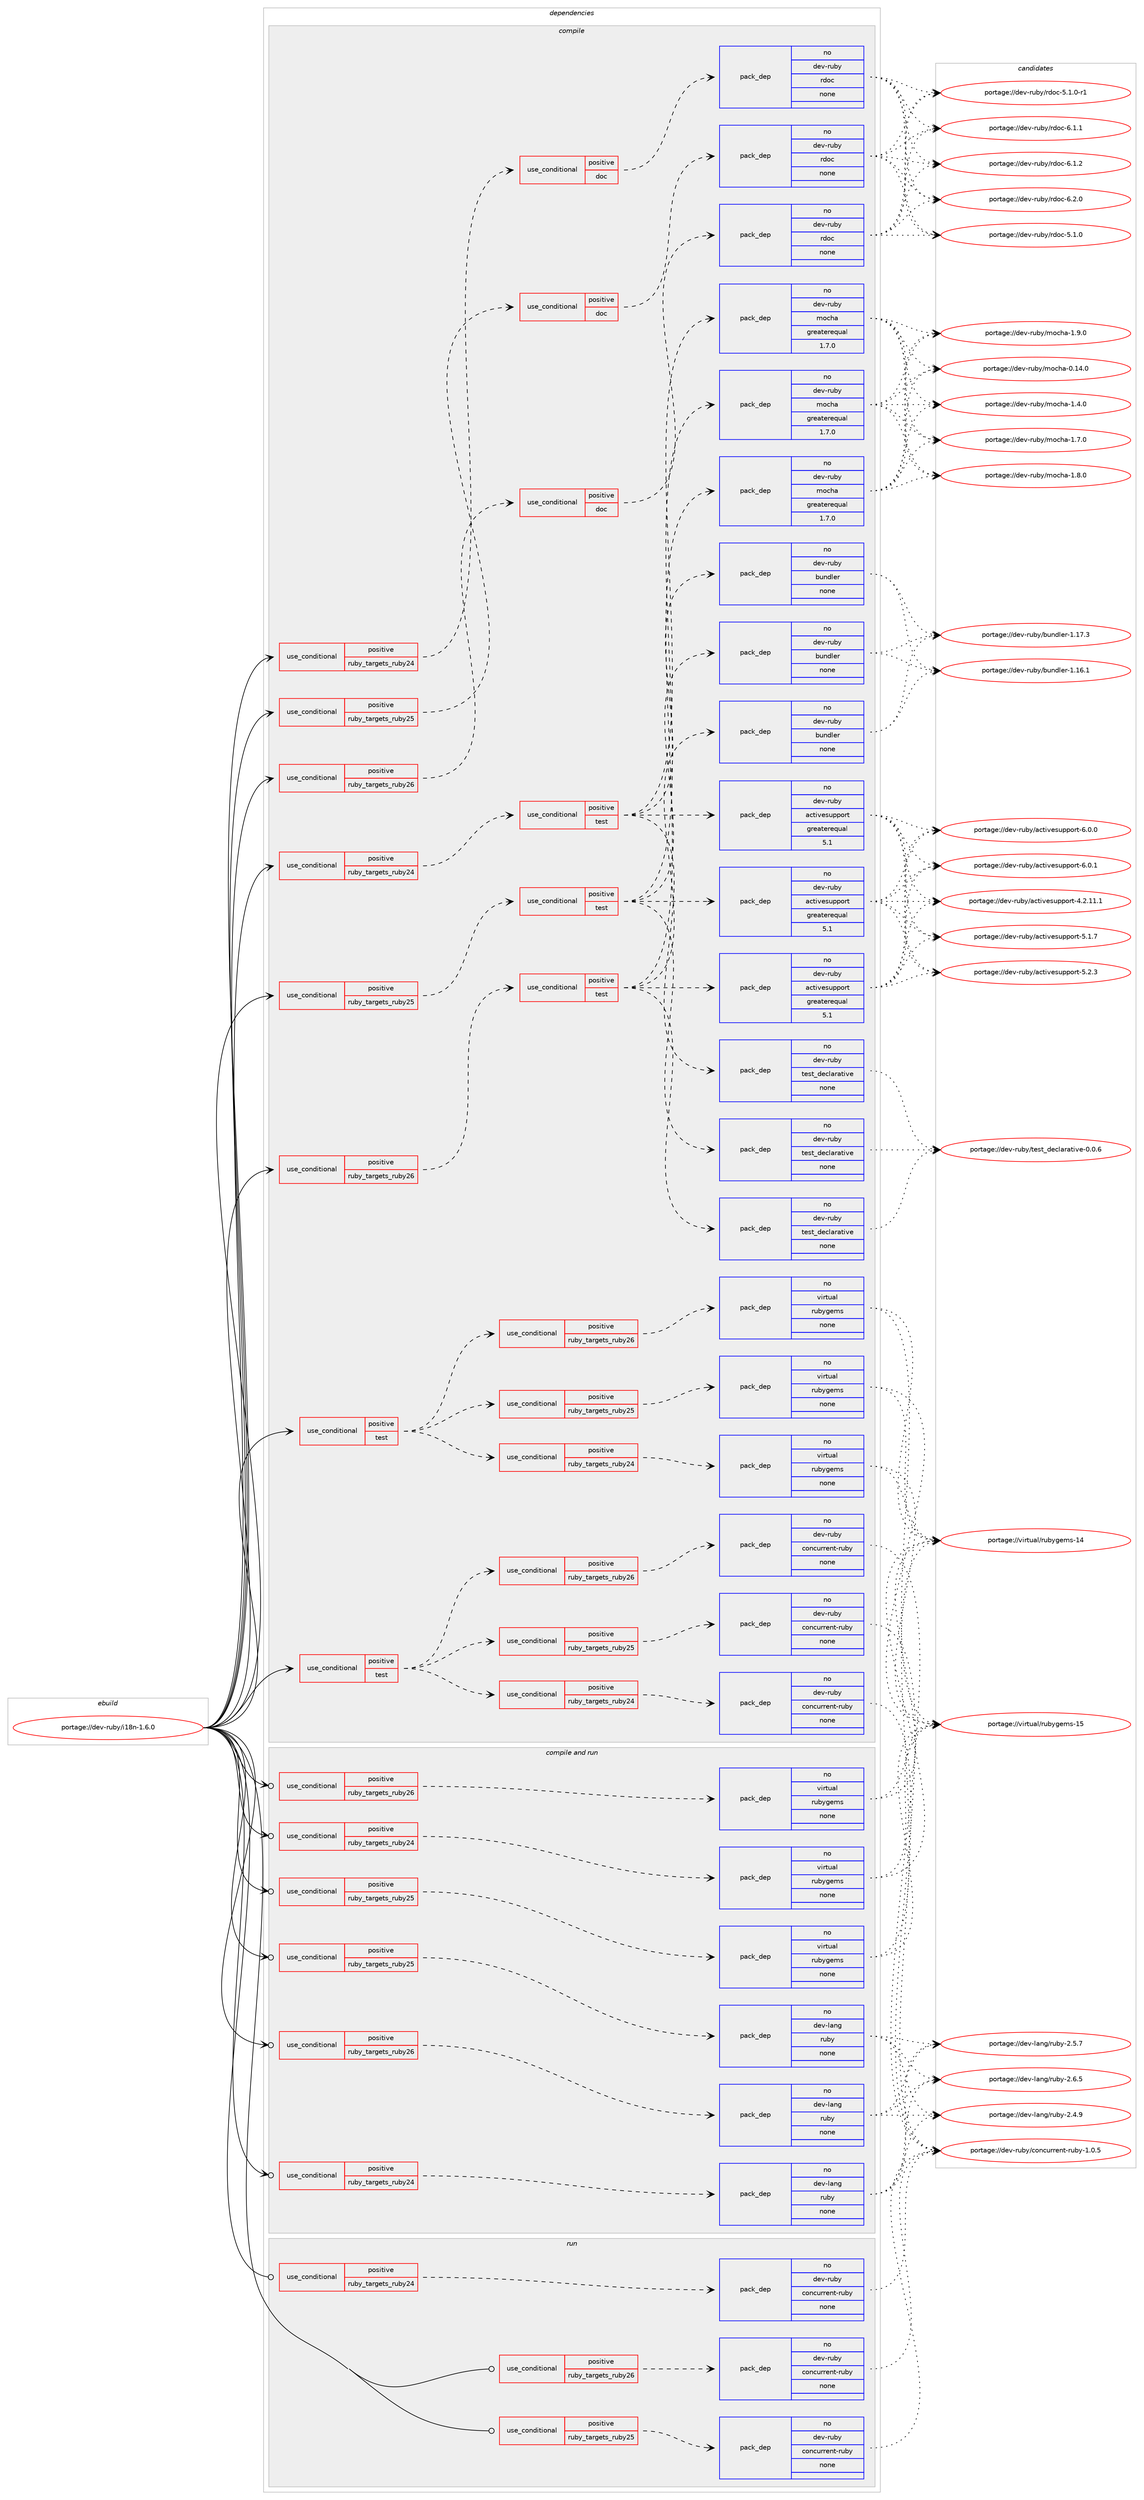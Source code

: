 digraph prolog {

# *************
# Graph options
# *************

newrank=true;
concentrate=true;
compound=true;
graph [rankdir=LR,fontname=Helvetica,fontsize=10,ranksep=1.5];#, ranksep=2.5, nodesep=0.2];
edge  [arrowhead=vee];
node  [fontname=Helvetica,fontsize=10];

# **********
# The ebuild
# **********

subgraph cluster_leftcol {
color=gray;
rank=same;
label=<<i>ebuild</i>>;
id [label="portage://dev-ruby/i18n-1.6.0", color=red, width=4, href="../dev-ruby/i18n-1.6.0.svg"];
}

# ****************
# The dependencies
# ****************

subgraph cluster_midcol {
color=gray;
label=<<i>dependencies</i>>;
subgraph cluster_compile {
fillcolor="#eeeeee";
style=filled;
label=<<i>compile</i>>;
subgraph cond54108 {
dependency224854 [label=<<TABLE BORDER="0" CELLBORDER="1" CELLSPACING="0" CELLPADDING="4"><TR><TD ROWSPAN="3" CELLPADDING="10">use_conditional</TD></TR><TR><TD>positive</TD></TR><TR><TD>ruby_targets_ruby24</TD></TR></TABLE>>, shape=none, color=red];
subgraph cond54109 {
dependency224855 [label=<<TABLE BORDER="0" CELLBORDER="1" CELLSPACING="0" CELLPADDING="4"><TR><TD ROWSPAN="3" CELLPADDING="10">use_conditional</TD></TR><TR><TD>positive</TD></TR><TR><TD>doc</TD></TR></TABLE>>, shape=none, color=red];
subgraph pack167256 {
dependency224856 [label=<<TABLE BORDER="0" CELLBORDER="1" CELLSPACING="0" CELLPADDING="4" WIDTH="220"><TR><TD ROWSPAN="6" CELLPADDING="30">pack_dep</TD></TR><TR><TD WIDTH="110">no</TD></TR><TR><TD>dev-ruby</TD></TR><TR><TD>rdoc</TD></TR><TR><TD>none</TD></TR><TR><TD></TD></TR></TABLE>>, shape=none, color=blue];
}
dependency224855:e -> dependency224856:w [weight=20,style="dashed",arrowhead="vee"];
}
dependency224854:e -> dependency224855:w [weight=20,style="dashed",arrowhead="vee"];
}
id:e -> dependency224854:w [weight=20,style="solid",arrowhead="vee"];
subgraph cond54110 {
dependency224857 [label=<<TABLE BORDER="0" CELLBORDER="1" CELLSPACING="0" CELLPADDING="4"><TR><TD ROWSPAN="3" CELLPADDING="10">use_conditional</TD></TR><TR><TD>positive</TD></TR><TR><TD>ruby_targets_ruby24</TD></TR></TABLE>>, shape=none, color=red];
subgraph cond54111 {
dependency224858 [label=<<TABLE BORDER="0" CELLBORDER="1" CELLSPACING="0" CELLPADDING="4"><TR><TD ROWSPAN="3" CELLPADDING="10">use_conditional</TD></TR><TR><TD>positive</TD></TR><TR><TD>test</TD></TR></TABLE>>, shape=none, color=red];
subgraph pack167257 {
dependency224859 [label=<<TABLE BORDER="0" CELLBORDER="1" CELLSPACING="0" CELLPADDING="4" WIDTH="220"><TR><TD ROWSPAN="6" CELLPADDING="30">pack_dep</TD></TR><TR><TD WIDTH="110">no</TD></TR><TR><TD>dev-ruby</TD></TR><TR><TD>activesupport</TD></TR><TR><TD>greaterequal</TD></TR><TR><TD>5.1</TD></TR></TABLE>>, shape=none, color=blue];
}
dependency224858:e -> dependency224859:w [weight=20,style="dashed",arrowhead="vee"];
subgraph pack167258 {
dependency224860 [label=<<TABLE BORDER="0" CELLBORDER="1" CELLSPACING="0" CELLPADDING="4" WIDTH="220"><TR><TD ROWSPAN="6" CELLPADDING="30">pack_dep</TD></TR><TR><TD WIDTH="110">no</TD></TR><TR><TD>dev-ruby</TD></TR><TR><TD>bundler</TD></TR><TR><TD>none</TD></TR><TR><TD></TD></TR></TABLE>>, shape=none, color=blue];
}
dependency224858:e -> dependency224860:w [weight=20,style="dashed",arrowhead="vee"];
subgraph pack167259 {
dependency224861 [label=<<TABLE BORDER="0" CELLBORDER="1" CELLSPACING="0" CELLPADDING="4" WIDTH="220"><TR><TD ROWSPAN="6" CELLPADDING="30">pack_dep</TD></TR><TR><TD WIDTH="110">no</TD></TR><TR><TD>dev-ruby</TD></TR><TR><TD>mocha</TD></TR><TR><TD>greaterequal</TD></TR><TR><TD>1.7.0</TD></TR></TABLE>>, shape=none, color=blue];
}
dependency224858:e -> dependency224861:w [weight=20,style="dashed",arrowhead="vee"];
subgraph pack167260 {
dependency224862 [label=<<TABLE BORDER="0" CELLBORDER="1" CELLSPACING="0" CELLPADDING="4" WIDTH="220"><TR><TD ROWSPAN="6" CELLPADDING="30">pack_dep</TD></TR><TR><TD WIDTH="110">no</TD></TR><TR><TD>dev-ruby</TD></TR><TR><TD>test_declarative</TD></TR><TR><TD>none</TD></TR><TR><TD></TD></TR></TABLE>>, shape=none, color=blue];
}
dependency224858:e -> dependency224862:w [weight=20,style="dashed",arrowhead="vee"];
}
dependency224857:e -> dependency224858:w [weight=20,style="dashed",arrowhead="vee"];
}
id:e -> dependency224857:w [weight=20,style="solid",arrowhead="vee"];
subgraph cond54112 {
dependency224863 [label=<<TABLE BORDER="0" CELLBORDER="1" CELLSPACING="0" CELLPADDING="4"><TR><TD ROWSPAN="3" CELLPADDING="10">use_conditional</TD></TR><TR><TD>positive</TD></TR><TR><TD>ruby_targets_ruby25</TD></TR></TABLE>>, shape=none, color=red];
subgraph cond54113 {
dependency224864 [label=<<TABLE BORDER="0" CELLBORDER="1" CELLSPACING="0" CELLPADDING="4"><TR><TD ROWSPAN="3" CELLPADDING="10">use_conditional</TD></TR><TR><TD>positive</TD></TR><TR><TD>doc</TD></TR></TABLE>>, shape=none, color=red];
subgraph pack167261 {
dependency224865 [label=<<TABLE BORDER="0" CELLBORDER="1" CELLSPACING="0" CELLPADDING="4" WIDTH="220"><TR><TD ROWSPAN="6" CELLPADDING="30">pack_dep</TD></TR><TR><TD WIDTH="110">no</TD></TR><TR><TD>dev-ruby</TD></TR><TR><TD>rdoc</TD></TR><TR><TD>none</TD></TR><TR><TD></TD></TR></TABLE>>, shape=none, color=blue];
}
dependency224864:e -> dependency224865:w [weight=20,style="dashed",arrowhead="vee"];
}
dependency224863:e -> dependency224864:w [weight=20,style="dashed",arrowhead="vee"];
}
id:e -> dependency224863:w [weight=20,style="solid",arrowhead="vee"];
subgraph cond54114 {
dependency224866 [label=<<TABLE BORDER="0" CELLBORDER="1" CELLSPACING="0" CELLPADDING="4"><TR><TD ROWSPAN="3" CELLPADDING="10">use_conditional</TD></TR><TR><TD>positive</TD></TR><TR><TD>ruby_targets_ruby25</TD></TR></TABLE>>, shape=none, color=red];
subgraph cond54115 {
dependency224867 [label=<<TABLE BORDER="0" CELLBORDER="1" CELLSPACING="0" CELLPADDING="4"><TR><TD ROWSPAN="3" CELLPADDING="10">use_conditional</TD></TR><TR><TD>positive</TD></TR><TR><TD>test</TD></TR></TABLE>>, shape=none, color=red];
subgraph pack167262 {
dependency224868 [label=<<TABLE BORDER="0" CELLBORDER="1" CELLSPACING="0" CELLPADDING="4" WIDTH="220"><TR><TD ROWSPAN="6" CELLPADDING="30">pack_dep</TD></TR><TR><TD WIDTH="110">no</TD></TR><TR><TD>dev-ruby</TD></TR><TR><TD>activesupport</TD></TR><TR><TD>greaterequal</TD></TR><TR><TD>5.1</TD></TR></TABLE>>, shape=none, color=blue];
}
dependency224867:e -> dependency224868:w [weight=20,style="dashed",arrowhead="vee"];
subgraph pack167263 {
dependency224869 [label=<<TABLE BORDER="0" CELLBORDER="1" CELLSPACING="0" CELLPADDING="4" WIDTH="220"><TR><TD ROWSPAN="6" CELLPADDING="30">pack_dep</TD></TR><TR><TD WIDTH="110">no</TD></TR><TR><TD>dev-ruby</TD></TR><TR><TD>bundler</TD></TR><TR><TD>none</TD></TR><TR><TD></TD></TR></TABLE>>, shape=none, color=blue];
}
dependency224867:e -> dependency224869:w [weight=20,style="dashed",arrowhead="vee"];
subgraph pack167264 {
dependency224870 [label=<<TABLE BORDER="0" CELLBORDER="1" CELLSPACING="0" CELLPADDING="4" WIDTH="220"><TR><TD ROWSPAN="6" CELLPADDING="30">pack_dep</TD></TR><TR><TD WIDTH="110">no</TD></TR><TR><TD>dev-ruby</TD></TR><TR><TD>mocha</TD></TR><TR><TD>greaterequal</TD></TR><TR><TD>1.7.0</TD></TR></TABLE>>, shape=none, color=blue];
}
dependency224867:e -> dependency224870:w [weight=20,style="dashed",arrowhead="vee"];
subgraph pack167265 {
dependency224871 [label=<<TABLE BORDER="0" CELLBORDER="1" CELLSPACING="0" CELLPADDING="4" WIDTH="220"><TR><TD ROWSPAN="6" CELLPADDING="30">pack_dep</TD></TR><TR><TD WIDTH="110">no</TD></TR><TR><TD>dev-ruby</TD></TR><TR><TD>test_declarative</TD></TR><TR><TD>none</TD></TR><TR><TD></TD></TR></TABLE>>, shape=none, color=blue];
}
dependency224867:e -> dependency224871:w [weight=20,style="dashed",arrowhead="vee"];
}
dependency224866:e -> dependency224867:w [weight=20,style="dashed",arrowhead="vee"];
}
id:e -> dependency224866:w [weight=20,style="solid",arrowhead="vee"];
subgraph cond54116 {
dependency224872 [label=<<TABLE BORDER="0" CELLBORDER="1" CELLSPACING="0" CELLPADDING="4"><TR><TD ROWSPAN="3" CELLPADDING="10">use_conditional</TD></TR><TR><TD>positive</TD></TR><TR><TD>ruby_targets_ruby26</TD></TR></TABLE>>, shape=none, color=red];
subgraph cond54117 {
dependency224873 [label=<<TABLE BORDER="0" CELLBORDER="1" CELLSPACING="0" CELLPADDING="4"><TR><TD ROWSPAN="3" CELLPADDING="10">use_conditional</TD></TR><TR><TD>positive</TD></TR><TR><TD>doc</TD></TR></TABLE>>, shape=none, color=red];
subgraph pack167266 {
dependency224874 [label=<<TABLE BORDER="0" CELLBORDER="1" CELLSPACING="0" CELLPADDING="4" WIDTH="220"><TR><TD ROWSPAN="6" CELLPADDING="30">pack_dep</TD></TR><TR><TD WIDTH="110">no</TD></TR><TR><TD>dev-ruby</TD></TR><TR><TD>rdoc</TD></TR><TR><TD>none</TD></TR><TR><TD></TD></TR></TABLE>>, shape=none, color=blue];
}
dependency224873:e -> dependency224874:w [weight=20,style="dashed",arrowhead="vee"];
}
dependency224872:e -> dependency224873:w [weight=20,style="dashed",arrowhead="vee"];
}
id:e -> dependency224872:w [weight=20,style="solid",arrowhead="vee"];
subgraph cond54118 {
dependency224875 [label=<<TABLE BORDER="0" CELLBORDER="1" CELLSPACING="0" CELLPADDING="4"><TR><TD ROWSPAN="3" CELLPADDING="10">use_conditional</TD></TR><TR><TD>positive</TD></TR><TR><TD>ruby_targets_ruby26</TD></TR></TABLE>>, shape=none, color=red];
subgraph cond54119 {
dependency224876 [label=<<TABLE BORDER="0" CELLBORDER="1" CELLSPACING="0" CELLPADDING="4"><TR><TD ROWSPAN="3" CELLPADDING="10">use_conditional</TD></TR><TR><TD>positive</TD></TR><TR><TD>test</TD></TR></TABLE>>, shape=none, color=red];
subgraph pack167267 {
dependency224877 [label=<<TABLE BORDER="0" CELLBORDER="1" CELLSPACING="0" CELLPADDING="4" WIDTH="220"><TR><TD ROWSPAN="6" CELLPADDING="30">pack_dep</TD></TR><TR><TD WIDTH="110">no</TD></TR><TR><TD>dev-ruby</TD></TR><TR><TD>activesupport</TD></TR><TR><TD>greaterequal</TD></TR><TR><TD>5.1</TD></TR></TABLE>>, shape=none, color=blue];
}
dependency224876:e -> dependency224877:w [weight=20,style="dashed",arrowhead="vee"];
subgraph pack167268 {
dependency224878 [label=<<TABLE BORDER="0" CELLBORDER="1" CELLSPACING="0" CELLPADDING="4" WIDTH="220"><TR><TD ROWSPAN="6" CELLPADDING="30">pack_dep</TD></TR><TR><TD WIDTH="110">no</TD></TR><TR><TD>dev-ruby</TD></TR><TR><TD>bundler</TD></TR><TR><TD>none</TD></TR><TR><TD></TD></TR></TABLE>>, shape=none, color=blue];
}
dependency224876:e -> dependency224878:w [weight=20,style="dashed",arrowhead="vee"];
subgraph pack167269 {
dependency224879 [label=<<TABLE BORDER="0" CELLBORDER="1" CELLSPACING="0" CELLPADDING="4" WIDTH="220"><TR><TD ROWSPAN="6" CELLPADDING="30">pack_dep</TD></TR><TR><TD WIDTH="110">no</TD></TR><TR><TD>dev-ruby</TD></TR><TR><TD>mocha</TD></TR><TR><TD>greaterequal</TD></TR><TR><TD>1.7.0</TD></TR></TABLE>>, shape=none, color=blue];
}
dependency224876:e -> dependency224879:w [weight=20,style="dashed",arrowhead="vee"];
subgraph pack167270 {
dependency224880 [label=<<TABLE BORDER="0" CELLBORDER="1" CELLSPACING="0" CELLPADDING="4" WIDTH="220"><TR><TD ROWSPAN="6" CELLPADDING="30">pack_dep</TD></TR><TR><TD WIDTH="110">no</TD></TR><TR><TD>dev-ruby</TD></TR><TR><TD>test_declarative</TD></TR><TR><TD>none</TD></TR><TR><TD></TD></TR></TABLE>>, shape=none, color=blue];
}
dependency224876:e -> dependency224880:w [weight=20,style="dashed",arrowhead="vee"];
}
dependency224875:e -> dependency224876:w [weight=20,style="dashed",arrowhead="vee"];
}
id:e -> dependency224875:w [weight=20,style="solid",arrowhead="vee"];
subgraph cond54120 {
dependency224881 [label=<<TABLE BORDER="0" CELLBORDER="1" CELLSPACING="0" CELLPADDING="4"><TR><TD ROWSPAN="3" CELLPADDING="10">use_conditional</TD></TR><TR><TD>positive</TD></TR><TR><TD>test</TD></TR></TABLE>>, shape=none, color=red];
subgraph cond54121 {
dependency224882 [label=<<TABLE BORDER="0" CELLBORDER="1" CELLSPACING="0" CELLPADDING="4"><TR><TD ROWSPAN="3" CELLPADDING="10">use_conditional</TD></TR><TR><TD>positive</TD></TR><TR><TD>ruby_targets_ruby24</TD></TR></TABLE>>, shape=none, color=red];
subgraph pack167271 {
dependency224883 [label=<<TABLE BORDER="0" CELLBORDER="1" CELLSPACING="0" CELLPADDING="4" WIDTH="220"><TR><TD ROWSPAN="6" CELLPADDING="30">pack_dep</TD></TR><TR><TD WIDTH="110">no</TD></TR><TR><TD>dev-ruby</TD></TR><TR><TD>concurrent-ruby</TD></TR><TR><TD>none</TD></TR><TR><TD></TD></TR></TABLE>>, shape=none, color=blue];
}
dependency224882:e -> dependency224883:w [weight=20,style="dashed",arrowhead="vee"];
}
dependency224881:e -> dependency224882:w [weight=20,style="dashed",arrowhead="vee"];
subgraph cond54122 {
dependency224884 [label=<<TABLE BORDER="0" CELLBORDER="1" CELLSPACING="0" CELLPADDING="4"><TR><TD ROWSPAN="3" CELLPADDING="10">use_conditional</TD></TR><TR><TD>positive</TD></TR><TR><TD>ruby_targets_ruby25</TD></TR></TABLE>>, shape=none, color=red];
subgraph pack167272 {
dependency224885 [label=<<TABLE BORDER="0" CELLBORDER="1" CELLSPACING="0" CELLPADDING="4" WIDTH="220"><TR><TD ROWSPAN="6" CELLPADDING="30">pack_dep</TD></TR><TR><TD WIDTH="110">no</TD></TR><TR><TD>dev-ruby</TD></TR><TR><TD>concurrent-ruby</TD></TR><TR><TD>none</TD></TR><TR><TD></TD></TR></TABLE>>, shape=none, color=blue];
}
dependency224884:e -> dependency224885:w [weight=20,style="dashed",arrowhead="vee"];
}
dependency224881:e -> dependency224884:w [weight=20,style="dashed",arrowhead="vee"];
subgraph cond54123 {
dependency224886 [label=<<TABLE BORDER="0" CELLBORDER="1" CELLSPACING="0" CELLPADDING="4"><TR><TD ROWSPAN="3" CELLPADDING="10">use_conditional</TD></TR><TR><TD>positive</TD></TR><TR><TD>ruby_targets_ruby26</TD></TR></TABLE>>, shape=none, color=red];
subgraph pack167273 {
dependency224887 [label=<<TABLE BORDER="0" CELLBORDER="1" CELLSPACING="0" CELLPADDING="4" WIDTH="220"><TR><TD ROWSPAN="6" CELLPADDING="30">pack_dep</TD></TR><TR><TD WIDTH="110">no</TD></TR><TR><TD>dev-ruby</TD></TR><TR><TD>concurrent-ruby</TD></TR><TR><TD>none</TD></TR><TR><TD></TD></TR></TABLE>>, shape=none, color=blue];
}
dependency224886:e -> dependency224887:w [weight=20,style="dashed",arrowhead="vee"];
}
dependency224881:e -> dependency224886:w [weight=20,style="dashed",arrowhead="vee"];
}
id:e -> dependency224881:w [weight=20,style="solid",arrowhead="vee"];
subgraph cond54124 {
dependency224888 [label=<<TABLE BORDER="0" CELLBORDER="1" CELLSPACING="0" CELLPADDING="4"><TR><TD ROWSPAN="3" CELLPADDING="10">use_conditional</TD></TR><TR><TD>positive</TD></TR><TR><TD>test</TD></TR></TABLE>>, shape=none, color=red];
subgraph cond54125 {
dependency224889 [label=<<TABLE BORDER="0" CELLBORDER="1" CELLSPACING="0" CELLPADDING="4"><TR><TD ROWSPAN="3" CELLPADDING="10">use_conditional</TD></TR><TR><TD>positive</TD></TR><TR><TD>ruby_targets_ruby24</TD></TR></TABLE>>, shape=none, color=red];
subgraph pack167274 {
dependency224890 [label=<<TABLE BORDER="0" CELLBORDER="1" CELLSPACING="0" CELLPADDING="4" WIDTH="220"><TR><TD ROWSPAN="6" CELLPADDING="30">pack_dep</TD></TR><TR><TD WIDTH="110">no</TD></TR><TR><TD>virtual</TD></TR><TR><TD>rubygems</TD></TR><TR><TD>none</TD></TR><TR><TD></TD></TR></TABLE>>, shape=none, color=blue];
}
dependency224889:e -> dependency224890:w [weight=20,style="dashed",arrowhead="vee"];
}
dependency224888:e -> dependency224889:w [weight=20,style="dashed",arrowhead="vee"];
subgraph cond54126 {
dependency224891 [label=<<TABLE BORDER="0" CELLBORDER="1" CELLSPACING="0" CELLPADDING="4"><TR><TD ROWSPAN="3" CELLPADDING="10">use_conditional</TD></TR><TR><TD>positive</TD></TR><TR><TD>ruby_targets_ruby25</TD></TR></TABLE>>, shape=none, color=red];
subgraph pack167275 {
dependency224892 [label=<<TABLE BORDER="0" CELLBORDER="1" CELLSPACING="0" CELLPADDING="4" WIDTH="220"><TR><TD ROWSPAN="6" CELLPADDING="30">pack_dep</TD></TR><TR><TD WIDTH="110">no</TD></TR><TR><TD>virtual</TD></TR><TR><TD>rubygems</TD></TR><TR><TD>none</TD></TR><TR><TD></TD></TR></TABLE>>, shape=none, color=blue];
}
dependency224891:e -> dependency224892:w [weight=20,style="dashed",arrowhead="vee"];
}
dependency224888:e -> dependency224891:w [weight=20,style="dashed",arrowhead="vee"];
subgraph cond54127 {
dependency224893 [label=<<TABLE BORDER="0" CELLBORDER="1" CELLSPACING="0" CELLPADDING="4"><TR><TD ROWSPAN="3" CELLPADDING="10">use_conditional</TD></TR><TR><TD>positive</TD></TR><TR><TD>ruby_targets_ruby26</TD></TR></TABLE>>, shape=none, color=red];
subgraph pack167276 {
dependency224894 [label=<<TABLE BORDER="0" CELLBORDER="1" CELLSPACING="0" CELLPADDING="4" WIDTH="220"><TR><TD ROWSPAN="6" CELLPADDING="30">pack_dep</TD></TR><TR><TD WIDTH="110">no</TD></TR><TR><TD>virtual</TD></TR><TR><TD>rubygems</TD></TR><TR><TD>none</TD></TR><TR><TD></TD></TR></TABLE>>, shape=none, color=blue];
}
dependency224893:e -> dependency224894:w [weight=20,style="dashed",arrowhead="vee"];
}
dependency224888:e -> dependency224893:w [weight=20,style="dashed",arrowhead="vee"];
}
id:e -> dependency224888:w [weight=20,style="solid",arrowhead="vee"];
}
subgraph cluster_compileandrun {
fillcolor="#eeeeee";
style=filled;
label=<<i>compile and run</i>>;
subgraph cond54128 {
dependency224895 [label=<<TABLE BORDER="0" CELLBORDER="1" CELLSPACING="0" CELLPADDING="4"><TR><TD ROWSPAN="3" CELLPADDING="10">use_conditional</TD></TR><TR><TD>positive</TD></TR><TR><TD>ruby_targets_ruby24</TD></TR></TABLE>>, shape=none, color=red];
subgraph pack167277 {
dependency224896 [label=<<TABLE BORDER="0" CELLBORDER="1" CELLSPACING="0" CELLPADDING="4" WIDTH="220"><TR><TD ROWSPAN="6" CELLPADDING="30">pack_dep</TD></TR><TR><TD WIDTH="110">no</TD></TR><TR><TD>dev-lang</TD></TR><TR><TD>ruby</TD></TR><TR><TD>none</TD></TR><TR><TD></TD></TR></TABLE>>, shape=none, color=blue];
}
dependency224895:e -> dependency224896:w [weight=20,style="dashed",arrowhead="vee"];
}
id:e -> dependency224895:w [weight=20,style="solid",arrowhead="odotvee"];
subgraph cond54129 {
dependency224897 [label=<<TABLE BORDER="0" CELLBORDER="1" CELLSPACING="0" CELLPADDING="4"><TR><TD ROWSPAN="3" CELLPADDING="10">use_conditional</TD></TR><TR><TD>positive</TD></TR><TR><TD>ruby_targets_ruby24</TD></TR></TABLE>>, shape=none, color=red];
subgraph pack167278 {
dependency224898 [label=<<TABLE BORDER="0" CELLBORDER="1" CELLSPACING="0" CELLPADDING="4" WIDTH="220"><TR><TD ROWSPAN="6" CELLPADDING="30">pack_dep</TD></TR><TR><TD WIDTH="110">no</TD></TR><TR><TD>virtual</TD></TR><TR><TD>rubygems</TD></TR><TR><TD>none</TD></TR><TR><TD></TD></TR></TABLE>>, shape=none, color=blue];
}
dependency224897:e -> dependency224898:w [weight=20,style="dashed",arrowhead="vee"];
}
id:e -> dependency224897:w [weight=20,style="solid",arrowhead="odotvee"];
subgraph cond54130 {
dependency224899 [label=<<TABLE BORDER="0" CELLBORDER="1" CELLSPACING="0" CELLPADDING="4"><TR><TD ROWSPAN="3" CELLPADDING="10">use_conditional</TD></TR><TR><TD>positive</TD></TR><TR><TD>ruby_targets_ruby25</TD></TR></TABLE>>, shape=none, color=red];
subgraph pack167279 {
dependency224900 [label=<<TABLE BORDER="0" CELLBORDER="1" CELLSPACING="0" CELLPADDING="4" WIDTH="220"><TR><TD ROWSPAN="6" CELLPADDING="30">pack_dep</TD></TR><TR><TD WIDTH="110">no</TD></TR><TR><TD>dev-lang</TD></TR><TR><TD>ruby</TD></TR><TR><TD>none</TD></TR><TR><TD></TD></TR></TABLE>>, shape=none, color=blue];
}
dependency224899:e -> dependency224900:w [weight=20,style="dashed",arrowhead="vee"];
}
id:e -> dependency224899:w [weight=20,style="solid",arrowhead="odotvee"];
subgraph cond54131 {
dependency224901 [label=<<TABLE BORDER="0" CELLBORDER="1" CELLSPACING="0" CELLPADDING="4"><TR><TD ROWSPAN="3" CELLPADDING="10">use_conditional</TD></TR><TR><TD>positive</TD></TR><TR><TD>ruby_targets_ruby25</TD></TR></TABLE>>, shape=none, color=red];
subgraph pack167280 {
dependency224902 [label=<<TABLE BORDER="0" CELLBORDER="1" CELLSPACING="0" CELLPADDING="4" WIDTH="220"><TR><TD ROWSPAN="6" CELLPADDING="30">pack_dep</TD></TR><TR><TD WIDTH="110">no</TD></TR><TR><TD>virtual</TD></TR><TR><TD>rubygems</TD></TR><TR><TD>none</TD></TR><TR><TD></TD></TR></TABLE>>, shape=none, color=blue];
}
dependency224901:e -> dependency224902:w [weight=20,style="dashed",arrowhead="vee"];
}
id:e -> dependency224901:w [weight=20,style="solid",arrowhead="odotvee"];
subgraph cond54132 {
dependency224903 [label=<<TABLE BORDER="0" CELLBORDER="1" CELLSPACING="0" CELLPADDING="4"><TR><TD ROWSPAN="3" CELLPADDING="10">use_conditional</TD></TR><TR><TD>positive</TD></TR><TR><TD>ruby_targets_ruby26</TD></TR></TABLE>>, shape=none, color=red];
subgraph pack167281 {
dependency224904 [label=<<TABLE BORDER="0" CELLBORDER="1" CELLSPACING="0" CELLPADDING="4" WIDTH="220"><TR><TD ROWSPAN="6" CELLPADDING="30">pack_dep</TD></TR><TR><TD WIDTH="110">no</TD></TR><TR><TD>dev-lang</TD></TR><TR><TD>ruby</TD></TR><TR><TD>none</TD></TR><TR><TD></TD></TR></TABLE>>, shape=none, color=blue];
}
dependency224903:e -> dependency224904:w [weight=20,style="dashed",arrowhead="vee"];
}
id:e -> dependency224903:w [weight=20,style="solid",arrowhead="odotvee"];
subgraph cond54133 {
dependency224905 [label=<<TABLE BORDER="0" CELLBORDER="1" CELLSPACING="0" CELLPADDING="4"><TR><TD ROWSPAN="3" CELLPADDING="10">use_conditional</TD></TR><TR><TD>positive</TD></TR><TR><TD>ruby_targets_ruby26</TD></TR></TABLE>>, shape=none, color=red];
subgraph pack167282 {
dependency224906 [label=<<TABLE BORDER="0" CELLBORDER="1" CELLSPACING="0" CELLPADDING="4" WIDTH="220"><TR><TD ROWSPAN="6" CELLPADDING="30">pack_dep</TD></TR><TR><TD WIDTH="110">no</TD></TR><TR><TD>virtual</TD></TR><TR><TD>rubygems</TD></TR><TR><TD>none</TD></TR><TR><TD></TD></TR></TABLE>>, shape=none, color=blue];
}
dependency224905:e -> dependency224906:w [weight=20,style="dashed",arrowhead="vee"];
}
id:e -> dependency224905:w [weight=20,style="solid",arrowhead="odotvee"];
}
subgraph cluster_run {
fillcolor="#eeeeee";
style=filled;
label=<<i>run</i>>;
subgraph cond54134 {
dependency224907 [label=<<TABLE BORDER="0" CELLBORDER="1" CELLSPACING="0" CELLPADDING="4"><TR><TD ROWSPAN="3" CELLPADDING="10">use_conditional</TD></TR><TR><TD>positive</TD></TR><TR><TD>ruby_targets_ruby24</TD></TR></TABLE>>, shape=none, color=red];
subgraph pack167283 {
dependency224908 [label=<<TABLE BORDER="0" CELLBORDER="1" CELLSPACING="0" CELLPADDING="4" WIDTH="220"><TR><TD ROWSPAN="6" CELLPADDING="30">pack_dep</TD></TR><TR><TD WIDTH="110">no</TD></TR><TR><TD>dev-ruby</TD></TR><TR><TD>concurrent-ruby</TD></TR><TR><TD>none</TD></TR><TR><TD></TD></TR></TABLE>>, shape=none, color=blue];
}
dependency224907:e -> dependency224908:w [weight=20,style="dashed",arrowhead="vee"];
}
id:e -> dependency224907:w [weight=20,style="solid",arrowhead="odot"];
subgraph cond54135 {
dependency224909 [label=<<TABLE BORDER="0" CELLBORDER="1" CELLSPACING="0" CELLPADDING="4"><TR><TD ROWSPAN="3" CELLPADDING="10">use_conditional</TD></TR><TR><TD>positive</TD></TR><TR><TD>ruby_targets_ruby25</TD></TR></TABLE>>, shape=none, color=red];
subgraph pack167284 {
dependency224910 [label=<<TABLE BORDER="0" CELLBORDER="1" CELLSPACING="0" CELLPADDING="4" WIDTH="220"><TR><TD ROWSPAN="6" CELLPADDING="30">pack_dep</TD></TR><TR><TD WIDTH="110">no</TD></TR><TR><TD>dev-ruby</TD></TR><TR><TD>concurrent-ruby</TD></TR><TR><TD>none</TD></TR><TR><TD></TD></TR></TABLE>>, shape=none, color=blue];
}
dependency224909:e -> dependency224910:w [weight=20,style="dashed",arrowhead="vee"];
}
id:e -> dependency224909:w [weight=20,style="solid",arrowhead="odot"];
subgraph cond54136 {
dependency224911 [label=<<TABLE BORDER="0" CELLBORDER="1" CELLSPACING="0" CELLPADDING="4"><TR><TD ROWSPAN="3" CELLPADDING="10">use_conditional</TD></TR><TR><TD>positive</TD></TR><TR><TD>ruby_targets_ruby26</TD></TR></TABLE>>, shape=none, color=red];
subgraph pack167285 {
dependency224912 [label=<<TABLE BORDER="0" CELLBORDER="1" CELLSPACING="0" CELLPADDING="4" WIDTH="220"><TR><TD ROWSPAN="6" CELLPADDING="30">pack_dep</TD></TR><TR><TD WIDTH="110">no</TD></TR><TR><TD>dev-ruby</TD></TR><TR><TD>concurrent-ruby</TD></TR><TR><TD>none</TD></TR><TR><TD></TD></TR></TABLE>>, shape=none, color=blue];
}
dependency224911:e -> dependency224912:w [weight=20,style="dashed",arrowhead="vee"];
}
id:e -> dependency224911:w [weight=20,style="solid",arrowhead="odot"];
}
}

# **************
# The candidates
# **************

subgraph cluster_choices {
rank=same;
color=gray;
label=<<i>candidates</i>>;

subgraph choice167256 {
color=black;
nodesep=1;
choiceportage10010111845114117981214711410011199455346494648 [label="portage://dev-ruby/rdoc-5.1.0", color=red, width=4,href="../dev-ruby/rdoc-5.1.0.svg"];
choiceportage100101118451141179812147114100111994553464946484511449 [label="portage://dev-ruby/rdoc-5.1.0-r1", color=red, width=4,href="../dev-ruby/rdoc-5.1.0-r1.svg"];
choiceportage10010111845114117981214711410011199455446494649 [label="portage://dev-ruby/rdoc-6.1.1", color=red, width=4,href="../dev-ruby/rdoc-6.1.1.svg"];
choiceportage10010111845114117981214711410011199455446494650 [label="portage://dev-ruby/rdoc-6.1.2", color=red, width=4,href="../dev-ruby/rdoc-6.1.2.svg"];
choiceportage10010111845114117981214711410011199455446504648 [label="portage://dev-ruby/rdoc-6.2.0", color=red, width=4,href="../dev-ruby/rdoc-6.2.0.svg"];
dependency224856:e -> choiceportage10010111845114117981214711410011199455346494648:w [style=dotted,weight="100"];
dependency224856:e -> choiceportage100101118451141179812147114100111994553464946484511449:w [style=dotted,weight="100"];
dependency224856:e -> choiceportage10010111845114117981214711410011199455446494649:w [style=dotted,weight="100"];
dependency224856:e -> choiceportage10010111845114117981214711410011199455446494650:w [style=dotted,weight="100"];
dependency224856:e -> choiceportage10010111845114117981214711410011199455446504648:w [style=dotted,weight="100"];
}
subgraph choice167257 {
color=black;
nodesep=1;
choiceportage1001011184511411798121479799116105118101115117112112111114116455246504649494649 [label="portage://dev-ruby/activesupport-4.2.11.1", color=red, width=4,href="../dev-ruby/activesupport-4.2.11.1.svg"];
choiceportage1001011184511411798121479799116105118101115117112112111114116455346494655 [label="portage://dev-ruby/activesupport-5.1.7", color=red, width=4,href="../dev-ruby/activesupport-5.1.7.svg"];
choiceportage1001011184511411798121479799116105118101115117112112111114116455346504651 [label="portage://dev-ruby/activesupport-5.2.3", color=red, width=4,href="../dev-ruby/activesupport-5.2.3.svg"];
choiceportage1001011184511411798121479799116105118101115117112112111114116455446484648 [label="portage://dev-ruby/activesupport-6.0.0", color=red, width=4,href="../dev-ruby/activesupport-6.0.0.svg"];
choiceportage1001011184511411798121479799116105118101115117112112111114116455446484649 [label="portage://dev-ruby/activesupport-6.0.1", color=red, width=4,href="../dev-ruby/activesupport-6.0.1.svg"];
dependency224859:e -> choiceportage1001011184511411798121479799116105118101115117112112111114116455246504649494649:w [style=dotted,weight="100"];
dependency224859:e -> choiceportage1001011184511411798121479799116105118101115117112112111114116455346494655:w [style=dotted,weight="100"];
dependency224859:e -> choiceportage1001011184511411798121479799116105118101115117112112111114116455346504651:w [style=dotted,weight="100"];
dependency224859:e -> choiceportage1001011184511411798121479799116105118101115117112112111114116455446484648:w [style=dotted,weight="100"];
dependency224859:e -> choiceportage1001011184511411798121479799116105118101115117112112111114116455446484649:w [style=dotted,weight="100"];
}
subgraph choice167258 {
color=black;
nodesep=1;
choiceportage1001011184511411798121479811711010010810111445494649544649 [label="portage://dev-ruby/bundler-1.16.1", color=red, width=4,href="../dev-ruby/bundler-1.16.1.svg"];
choiceportage1001011184511411798121479811711010010810111445494649554651 [label="portage://dev-ruby/bundler-1.17.3", color=red, width=4,href="../dev-ruby/bundler-1.17.3.svg"];
dependency224860:e -> choiceportage1001011184511411798121479811711010010810111445494649544649:w [style=dotted,weight="100"];
dependency224860:e -> choiceportage1001011184511411798121479811711010010810111445494649554651:w [style=dotted,weight="100"];
}
subgraph choice167259 {
color=black;
nodesep=1;
choiceportage100101118451141179812147109111991049745484649524648 [label="portage://dev-ruby/mocha-0.14.0", color=red, width=4,href="../dev-ruby/mocha-0.14.0.svg"];
choiceportage1001011184511411798121471091119910497454946524648 [label="portage://dev-ruby/mocha-1.4.0", color=red, width=4,href="../dev-ruby/mocha-1.4.0.svg"];
choiceportage1001011184511411798121471091119910497454946554648 [label="portage://dev-ruby/mocha-1.7.0", color=red, width=4,href="../dev-ruby/mocha-1.7.0.svg"];
choiceportage1001011184511411798121471091119910497454946564648 [label="portage://dev-ruby/mocha-1.8.0", color=red, width=4,href="../dev-ruby/mocha-1.8.0.svg"];
choiceportage1001011184511411798121471091119910497454946574648 [label="portage://dev-ruby/mocha-1.9.0", color=red, width=4,href="../dev-ruby/mocha-1.9.0.svg"];
dependency224861:e -> choiceportage100101118451141179812147109111991049745484649524648:w [style=dotted,weight="100"];
dependency224861:e -> choiceportage1001011184511411798121471091119910497454946524648:w [style=dotted,weight="100"];
dependency224861:e -> choiceportage1001011184511411798121471091119910497454946554648:w [style=dotted,weight="100"];
dependency224861:e -> choiceportage1001011184511411798121471091119910497454946564648:w [style=dotted,weight="100"];
dependency224861:e -> choiceportage1001011184511411798121471091119910497454946574648:w [style=dotted,weight="100"];
}
subgraph choice167260 {
color=black;
nodesep=1;
choiceportage10010111845114117981214711610111511695100101991089711497116105118101454846484654 [label="portage://dev-ruby/test_declarative-0.0.6", color=red, width=4,href="../dev-ruby/test_declarative-0.0.6.svg"];
dependency224862:e -> choiceportage10010111845114117981214711610111511695100101991089711497116105118101454846484654:w [style=dotted,weight="100"];
}
subgraph choice167261 {
color=black;
nodesep=1;
choiceportage10010111845114117981214711410011199455346494648 [label="portage://dev-ruby/rdoc-5.1.0", color=red, width=4,href="../dev-ruby/rdoc-5.1.0.svg"];
choiceportage100101118451141179812147114100111994553464946484511449 [label="portage://dev-ruby/rdoc-5.1.0-r1", color=red, width=4,href="../dev-ruby/rdoc-5.1.0-r1.svg"];
choiceportage10010111845114117981214711410011199455446494649 [label="portage://dev-ruby/rdoc-6.1.1", color=red, width=4,href="../dev-ruby/rdoc-6.1.1.svg"];
choiceportage10010111845114117981214711410011199455446494650 [label="portage://dev-ruby/rdoc-6.1.2", color=red, width=4,href="../dev-ruby/rdoc-6.1.2.svg"];
choiceportage10010111845114117981214711410011199455446504648 [label="portage://dev-ruby/rdoc-6.2.0", color=red, width=4,href="../dev-ruby/rdoc-6.2.0.svg"];
dependency224865:e -> choiceportage10010111845114117981214711410011199455346494648:w [style=dotted,weight="100"];
dependency224865:e -> choiceportage100101118451141179812147114100111994553464946484511449:w [style=dotted,weight="100"];
dependency224865:e -> choiceportage10010111845114117981214711410011199455446494649:w [style=dotted,weight="100"];
dependency224865:e -> choiceportage10010111845114117981214711410011199455446494650:w [style=dotted,weight="100"];
dependency224865:e -> choiceportage10010111845114117981214711410011199455446504648:w [style=dotted,weight="100"];
}
subgraph choice167262 {
color=black;
nodesep=1;
choiceportage1001011184511411798121479799116105118101115117112112111114116455246504649494649 [label="portage://dev-ruby/activesupport-4.2.11.1", color=red, width=4,href="../dev-ruby/activesupport-4.2.11.1.svg"];
choiceportage1001011184511411798121479799116105118101115117112112111114116455346494655 [label="portage://dev-ruby/activesupport-5.1.7", color=red, width=4,href="../dev-ruby/activesupport-5.1.7.svg"];
choiceportage1001011184511411798121479799116105118101115117112112111114116455346504651 [label="portage://dev-ruby/activesupport-5.2.3", color=red, width=4,href="../dev-ruby/activesupport-5.2.3.svg"];
choiceportage1001011184511411798121479799116105118101115117112112111114116455446484648 [label="portage://dev-ruby/activesupport-6.0.0", color=red, width=4,href="../dev-ruby/activesupport-6.0.0.svg"];
choiceportage1001011184511411798121479799116105118101115117112112111114116455446484649 [label="portage://dev-ruby/activesupport-6.0.1", color=red, width=4,href="../dev-ruby/activesupport-6.0.1.svg"];
dependency224868:e -> choiceportage1001011184511411798121479799116105118101115117112112111114116455246504649494649:w [style=dotted,weight="100"];
dependency224868:e -> choiceportage1001011184511411798121479799116105118101115117112112111114116455346494655:w [style=dotted,weight="100"];
dependency224868:e -> choiceportage1001011184511411798121479799116105118101115117112112111114116455346504651:w [style=dotted,weight="100"];
dependency224868:e -> choiceportage1001011184511411798121479799116105118101115117112112111114116455446484648:w [style=dotted,weight="100"];
dependency224868:e -> choiceportage1001011184511411798121479799116105118101115117112112111114116455446484649:w [style=dotted,weight="100"];
}
subgraph choice167263 {
color=black;
nodesep=1;
choiceportage1001011184511411798121479811711010010810111445494649544649 [label="portage://dev-ruby/bundler-1.16.1", color=red, width=4,href="../dev-ruby/bundler-1.16.1.svg"];
choiceportage1001011184511411798121479811711010010810111445494649554651 [label="portage://dev-ruby/bundler-1.17.3", color=red, width=4,href="../dev-ruby/bundler-1.17.3.svg"];
dependency224869:e -> choiceportage1001011184511411798121479811711010010810111445494649544649:w [style=dotted,weight="100"];
dependency224869:e -> choiceportage1001011184511411798121479811711010010810111445494649554651:w [style=dotted,weight="100"];
}
subgraph choice167264 {
color=black;
nodesep=1;
choiceportage100101118451141179812147109111991049745484649524648 [label="portage://dev-ruby/mocha-0.14.0", color=red, width=4,href="../dev-ruby/mocha-0.14.0.svg"];
choiceportage1001011184511411798121471091119910497454946524648 [label="portage://dev-ruby/mocha-1.4.0", color=red, width=4,href="../dev-ruby/mocha-1.4.0.svg"];
choiceportage1001011184511411798121471091119910497454946554648 [label="portage://dev-ruby/mocha-1.7.0", color=red, width=4,href="../dev-ruby/mocha-1.7.0.svg"];
choiceportage1001011184511411798121471091119910497454946564648 [label="portage://dev-ruby/mocha-1.8.0", color=red, width=4,href="../dev-ruby/mocha-1.8.0.svg"];
choiceportage1001011184511411798121471091119910497454946574648 [label="portage://dev-ruby/mocha-1.9.0", color=red, width=4,href="../dev-ruby/mocha-1.9.0.svg"];
dependency224870:e -> choiceportage100101118451141179812147109111991049745484649524648:w [style=dotted,weight="100"];
dependency224870:e -> choiceportage1001011184511411798121471091119910497454946524648:w [style=dotted,weight="100"];
dependency224870:e -> choiceportage1001011184511411798121471091119910497454946554648:w [style=dotted,weight="100"];
dependency224870:e -> choiceportage1001011184511411798121471091119910497454946564648:w [style=dotted,weight="100"];
dependency224870:e -> choiceportage1001011184511411798121471091119910497454946574648:w [style=dotted,weight="100"];
}
subgraph choice167265 {
color=black;
nodesep=1;
choiceportage10010111845114117981214711610111511695100101991089711497116105118101454846484654 [label="portage://dev-ruby/test_declarative-0.0.6", color=red, width=4,href="../dev-ruby/test_declarative-0.0.6.svg"];
dependency224871:e -> choiceportage10010111845114117981214711610111511695100101991089711497116105118101454846484654:w [style=dotted,weight="100"];
}
subgraph choice167266 {
color=black;
nodesep=1;
choiceportage10010111845114117981214711410011199455346494648 [label="portage://dev-ruby/rdoc-5.1.0", color=red, width=4,href="../dev-ruby/rdoc-5.1.0.svg"];
choiceportage100101118451141179812147114100111994553464946484511449 [label="portage://dev-ruby/rdoc-5.1.0-r1", color=red, width=4,href="../dev-ruby/rdoc-5.1.0-r1.svg"];
choiceportage10010111845114117981214711410011199455446494649 [label="portage://dev-ruby/rdoc-6.1.1", color=red, width=4,href="../dev-ruby/rdoc-6.1.1.svg"];
choiceportage10010111845114117981214711410011199455446494650 [label="portage://dev-ruby/rdoc-6.1.2", color=red, width=4,href="../dev-ruby/rdoc-6.1.2.svg"];
choiceportage10010111845114117981214711410011199455446504648 [label="portage://dev-ruby/rdoc-6.2.0", color=red, width=4,href="../dev-ruby/rdoc-6.2.0.svg"];
dependency224874:e -> choiceportage10010111845114117981214711410011199455346494648:w [style=dotted,weight="100"];
dependency224874:e -> choiceportage100101118451141179812147114100111994553464946484511449:w [style=dotted,weight="100"];
dependency224874:e -> choiceportage10010111845114117981214711410011199455446494649:w [style=dotted,weight="100"];
dependency224874:e -> choiceportage10010111845114117981214711410011199455446494650:w [style=dotted,weight="100"];
dependency224874:e -> choiceportage10010111845114117981214711410011199455446504648:w [style=dotted,weight="100"];
}
subgraph choice167267 {
color=black;
nodesep=1;
choiceportage1001011184511411798121479799116105118101115117112112111114116455246504649494649 [label="portage://dev-ruby/activesupport-4.2.11.1", color=red, width=4,href="../dev-ruby/activesupport-4.2.11.1.svg"];
choiceportage1001011184511411798121479799116105118101115117112112111114116455346494655 [label="portage://dev-ruby/activesupport-5.1.7", color=red, width=4,href="../dev-ruby/activesupport-5.1.7.svg"];
choiceportage1001011184511411798121479799116105118101115117112112111114116455346504651 [label="portage://dev-ruby/activesupport-5.2.3", color=red, width=4,href="../dev-ruby/activesupport-5.2.3.svg"];
choiceportage1001011184511411798121479799116105118101115117112112111114116455446484648 [label="portage://dev-ruby/activesupport-6.0.0", color=red, width=4,href="../dev-ruby/activesupport-6.0.0.svg"];
choiceportage1001011184511411798121479799116105118101115117112112111114116455446484649 [label="portage://dev-ruby/activesupport-6.0.1", color=red, width=4,href="../dev-ruby/activesupport-6.0.1.svg"];
dependency224877:e -> choiceportage1001011184511411798121479799116105118101115117112112111114116455246504649494649:w [style=dotted,weight="100"];
dependency224877:e -> choiceportage1001011184511411798121479799116105118101115117112112111114116455346494655:w [style=dotted,weight="100"];
dependency224877:e -> choiceportage1001011184511411798121479799116105118101115117112112111114116455346504651:w [style=dotted,weight="100"];
dependency224877:e -> choiceportage1001011184511411798121479799116105118101115117112112111114116455446484648:w [style=dotted,weight="100"];
dependency224877:e -> choiceportage1001011184511411798121479799116105118101115117112112111114116455446484649:w [style=dotted,weight="100"];
}
subgraph choice167268 {
color=black;
nodesep=1;
choiceportage1001011184511411798121479811711010010810111445494649544649 [label="portage://dev-ruby/bundler-1.16.1", color=red, width=4,href="../dev-ruby/bundler-1.16.1.svg"];
choiceportage1001011184511411798121479811711010010810111445494649554651 [label="portage://dev-ruby/bundler-1.17.3", color=red, width=4,href="../dev-ruby/bundler-1.17.3.svg"];
dependency224878:e -> choiceportage1001011184511411798121479811711010010810111445494649544649:w [style=dotted,weight="100"];
dependency224878:e -> choiceportage1001011184511411798121479811711010010810111445494649554651:w [style=dotted,weight="100"];
}
subgraph choice167269 {
color=black;
nodesep=1;
choiceportage100101118451141179812147109111991049745484649524648 [label="portage://dev-ruby/mocha-0.14.0", color=red, width=4,href="../dev-ruby/mocha-0.14.0.svg"];
choiceportage1001011184511411798121471091119910497454946524648 [label="portage://dev-ruby/mocha-1.4.0", color=red, width=4,href="../dev-ruby/mocha-1.4.0.svg"];
choiceportage1001011184511411798121471091119910497454946554648 [label="portage://dev-ruby/mocha-1.7.0", color=red, width=4,href="../dev-ruby/mocha-1.7.0.svg"];
choiceportage1001011184511411798121471091119910497454946564648 [label="portage://dev-ruby/mocha-1.8.0", color=red, width=4,href="../dev-ruby/mocha-1.8.0.svg"];
choiceportage1001011184511411798121471091119910497454946574648 [label="portage://dev-ruby/mocha-1.9.0", color=red, width=4,href="../dev-ruby/mocha-1.9.0.svg"];
dependency224879:e -> choiceportage100101118451141179812147109111991049745484649524648:w [style=dotted,weight="100"];
dependency224879:e -> choiceportage1001011184511411798121471091119910497454946524648:w [style=dotted,weight="100"];
dependency224879:e -> choiceportage1001011184511411798121471091119910497454946554648:w [style=dotted,weight="100"];
dependency224879:e -> choiceportage1001011184511411798121471091119910497454946564648:w [style=dotted,weight="100"];
dependency224879:e -> choiceportage1001011184511411798121471091119910497454946574648:w [style=dotted,weight="100"];
}
subgraph choice167270 {
color=black;
nodesep=1;
choiceportage10010111845114117981214711610111511695100101991089711497116105118101454846484654 [label="portage://dev-ruby/test_declarative-0.0.6", color=red, width=4,href="../dev-ruby/test_declarative-0.0.6.svg"];
dependency224880:e -> choiceportage10010111845114117981214711610111511695100101991089711497116105118101454846484654:w [style=dotted,weight="100"];
}
subgraph choice167271 {
color=black;
nodesep=1;
choiceportage10010111845114117981214799111110991171141141011101164511411798121454946484653 [label="portage://dev-ruby/concurrent-ruby-1.0.5", color=red, width=4,href="../dev-ruby/concurrent-ruby-1.0.5.svg"];
dependency224883:e -> choiceportage10010111845114117981214799111110991171141141011101164511411798121454946484653:w [style=dotted,weight="100"];
}
subgraph choice167272 {
color=black;
nodesep=1;
choiceportage10010111845114117981214799111110991171141141011101164511411798121454946484653 [label="portage://dev-ruby/concurrent-ruby-1.0.5", color=red, width=4,href="../dev-ruby/concurrent-ruby-1.0.5.svg"];
dependency224885:e -> choiceportage10010111845114117981214799111110991171141141011101164511411798121454946484653:w [style=dotted,weight="100"];
}
subgraph choice167273 {
color=black;
nodesep=1;
choiceportage10010111845114117981214799111110991171141141011101164511411798121454946484653 [label="portage://dev-ruby/concurrent-ruby-1.0.5", color=red, width=4,href="../dev-ruby/concurrent-ruby-1.0.5.svg"];
dependency224887:e -> choiceportage10010111845114117981214799111110991171141141011101164511411798121454946484653:w [style=dotted,weight="100"];
}
subgraph choice167274 {
color=black;
nodesep=1;
choiceportage118105114116117971084711411798121103101109115454952 [label="portage://virtual/rubygems-14", color=red, width=4,href="../virtual/rubygems-14.svg"];
choiceportage118105114116117971084711411798121103101109115454953 [label="portage://virtual/rubygems-15", color=red, width=4,href="../virtual/rubygems-15.svg"];
dependency224890:e -> choiceportage118105114116117971084711411798121103101109115454952:w [style=dotted,weight="100"];
dependency224890:e -> choiceportage118105114116117971084711411798121103101109115454953:w [style=dotted,weight="100"];
}
subgraph choice167275 {
color=black;
nodesep=1;
choiceportage118105114116117971084711411798121103101109115454952 [label="portage://virtual/rubygems-14", color=red, width=4,href="../virtual/rubygems-14.svg"];
choiceportage118105114116117971084711411798121103101109115454953 [label="portage://virtual/rubygems-15", color=red, width=4,href="../virtual/rubygems-15.svg"];
dependency224892:e -> choiceportage118105114116117971084711411798121103101109115454952:w [style=dotted,weight="100"];
dependency224892:e -> choiceportage118105114116117971084711411798121103101109115454953:w [style=dotted,weight="100"];
}
subgraph choice167276 {
color=black;
nodesep=1;
choiceportage118105114116117971084711411798121103101109115454952 [label="portage://virtual/rubygems-14", color=red, width=4,href="../virtual/rubygems-14.svg"];
choiceportage118105114116117971084711411798121103101109115454953 [label="portage://virtual/rubygems-15", color=red, width=4,href="../virtual/rubygems-15.svg"];
dependency224894:e -> choiceportage118105114116117971084711411798121103101109115454952:w [style=dotted,weight="100"];
dependency224894:e -> choiceportage118105114116117971084711411798121103101109115454953:w [style=dotted,weight="100"];
}
subgraph choice167277 {
color=black;
nodesep=1;
choiceportage10010111845108971101034711411798121455046524657 [label="portage://dev-lang/ruby-2.4.9", color=red, width=4,href="../dev-lang/ruby-2.4.9.svg"];
choiceportage10010111845108971101034711411798121455046534655 [label="portage://dev-lang/ruby-2.5.7", color=red, width=4,href="../dev-lang/ruby-2.5.7.svg"];
choiceportage10010111845108971101034711411798121455046544653 [label="portage://dev-lang/ruby-2.6.5", color=red, width=4,href="../dev-lang/ruby-2.6.5.svg"];
dependency224896:e -> choiceportage10010111845108971101034711411798121455046524657:w [style=dotted,weight="100"];
dependency224896:e -> choiceportage10010111845108971101034711411798121455046534655:w [style=dotted,weight="100"];
dependency224896:e -> choiceportage10010111845108971101034711411798121455046544653:w [style=dotted,weight="100"];
}
subgraph choice167278 {
color=black;
nodesep=1;
choiceportage118105114116117971084711411798121103101109115454952 [label="portage://virtual/rubygems-14", color=red, width=4,href="../virtual/rubygems-14.svg"];
choiceportage118105114116117971084711411798121103101109115454953 [label="portage://virtual/rubygems-15", color=red, width=4,href="../virtual/rubygems-15.svg"];
dependency224898:e -> choiceportage118105114116117971084711411798121103101109115454952:w [style=dotted,weight="100"];
dependency224898:e -> choiceportage118105114116117971084711411798121103101109115454953:w [style=dotted,weight="100"];
}
subgraph choice167279 {
color=black;
nodesep=1;
choiceportage10010111845108971101034711411798121455046524657 [label="portage://dev-lang/ruby-2.4.9", color=red, width=4,href="../dev-lang/ruby-2.4.9.svg"];
choiceportage10010111845108971101034711411798121455046534655 [label="portage://dev-lang/ruby-2.5.7", color=red, width=4,href="../dev-lang/ruby-2.5.7.svg"];
choiceportage10010111845108971101034711411798121455046544653 [label="portage://dev-lang/ruby-2.6.5", color=red, width=4,href="../dev-lang/ruby-2.6.5.svg"];
dependency224900:e -> choiceportage10010111845108971101034711411798121455046524657:w [style=dotted,weight="100"];
dependency224900:e -> choiceportage10010111845108971101034711411798121455046534655:w [style=dotted,weight="100"];
dependency224900:e -> choiceportage10010111845108971101034711411798121455046544653:w [style=dotted,weight="100"];
}
subgraph choice167280 {
color=black;
nodesep=1;
choiceportage118105114116117971084711411798121103101109115454952 [label="portage://virtual/rubygems-14", color=red, width=4,href="../virtual/rubygems-14.svg"];
choiceportage118105114116117971084711411798121103101109115454953 [label="portage://virtual/rubygems-15", color=red, width=4,href="../virtual/rubygems-15.svg"];
dependency224902:e -> choiceportage118105114116117971084711411798121103101109115454952:w [style=dotted,weight="100"];
dependency224902:e -> choiceportage118105114116117971084711411798121103101109115454953:w [style=dotted,weight="100"];
}
subgraph choice167281 {
color=black;
nodesep=1;
choiceportage10010111845108971101034711411798121455046524657 [label="portage://dev-lang/ruby-2.4.9", color=red, width=4,href="../dev-lang/ruby-2.4.9.svg"];
choiceportage10010111845108971101034711411798121455046534655 [label="portage://dev-lang/ruby-2.5.7", color=red, width=4,href="../dev-lang/ruby-2.5.7.svg"];
choiceportage10010111845108971101034711411798121455046544653 [label="portage://dev-lang/ruby-2.6.5", color=red, width=4,href="../dev-lang/ruby-2.6.5.svg"];
dependency224904:e -> choiceportage10010111845108971101034711411798121455046524657:w [style=dotted,weight="100"];
dependency224904:e -> choiceportage10010111845108971101034711411798121455046534655:w [style=dotted,weight="100"];
dependency224904:e -> choiceportage10010111845108971101034711411798121455046544653:w [style=dotted,weight="100"];
}
subgraph choice167282 {
color=black;
nodesep=1;
choiceportage118105114116117971084711411798121103101109115454952 [label="portage://virtual/rubygems-14", color=red, width=4,href="../virtual/rubygems-14.svg"];
choiceportage118105114116117971084711411798121103101109115454953 [label="portage://virtual/rubygems-15", color=red, width=4,href="../virtual/rubygems-15.svg"];
dependency224906:e -> choiceportage118105114116117971084711411798121103101109115454952:w [style=dotted,weight="100"];
dependency224906:e -> choiceportage118105114116117971084711411798121103101109115454953:w [style=dotted,weight="100"];
}
subgraph choice167283 {
color=black;
nodesep=1;
choiceportage10010111845114117981214799111110991171141141011101164511411798121454946484653 [label="portage://dev-ruby/concurrent-ruby-1.0.5", color=red, width=4,href="../dev-ruby/concurrent-ruby-1.0.5.svg"];
dependency224908:e -> choiceportage10010111845114117981214799111110991171141141011101164511411798121454946484653:w [style=dotted,weight="100"];
}
subgraph choice167284 {
color=black;
nodesep=1;
choiceportage10010111845114117981214799111110991171141141011101164511411798121454946484653 [label="portage://dev-ruby/concurrent-ruby-1.0.5", color=red, width=4,href="../dev-ruby/concurrent-ruby-1.0.5.svg"];
dependency224910:e -> choiceportage10010111845114117981214799111110991171141141011101164511411798121454946484653:w [style=dotted,weight="100"];
}
subgraph choice167285 {
color=black;
nodesep=1;
choiceportage10010111845114117981214799111110991171141141011101164511411798121454946484653 [label="portage://dev-ruby/concurrent-ruby-1.0.5", color=red, width=4,href="../dev-ruby/concurrent-ruby-1.0.5.svg"];
dependency224912:e -> choiceportage10010111845114117981214799111110991171141141011101164511411798121454946484653:w [style=dotted,weight="100"];
}
}

}
